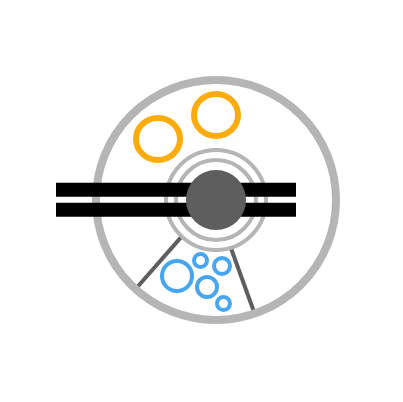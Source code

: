 <mxfile version="24.5.3" type="device">
  <diagram name="Page-1" id="ZcRAXSWJTWcisyccbfvs">
    <mxGraphModel dx="182" dy="112" grid="0" gridSize="5" guides="1" tooltips="1" connect="1" arrows="1" fold="1" page="1" pageScale="1" pageWidth="827" pageHeight="1169" math="0" shadow="0">
      <root>
        <mxCell id="0" />
        <mxCell id="1" parent="0" />
        <mxCell id="oKaNRxnb2JUF0dyPSk8N-1" value="" style="rounded=0;whiteSpace=wrap;html=1;fillColor=none;strokeColor=none;" vertex="1" parent="1">
          <mxGeometry x="252.25" y="640" width="200" height="200" as="geometry" />
        </mxCell>
        <mxCell id="E99lIGLiU7dL8v41JwiV-30" value="" style="endArrow=none;html=1;rounded=0;exitX=0.66;exitY=0.971;exitDx=0;exitDy=0;exitPerimeter=0;entryX=0.649;entryY=0.98;entryDx=0;entryDy=0;entryPerimeter=0;strokeWidth=2;strokeColor=#5E5E5E;" parent="1" source="E99lIGLiU7dL8v41JwiV-16" target="E99lIGLiU7dL8v41JwiV-20" edge="1">
          <mxGeometry width="50" height="50" relative="1" as="geometry">
            <mxPoint x="347" y="793" as="sourcePoint" />
            <mxPoint x="397" y="743" as="targetPoint" />
          </mxGeometry>
        </mxCell>
        <mxCell id="E99lIGLiU7dL8v41JwiV-34" value="" style="endArrow=none;html=1;rounded=0;exitX=0.166;exitY=0.87;exitDx=0;exitDy=0;exitPerimeter=0;entryX=0.156;entryY=0.866;entryDx=0;entryDy=0;strokeWidth=2;entryPerimeter=0;strokeColor=#5E5E5E;" parent="1" source="E99lIGLiU7dL8v41JwiV-16" target="E99lIGLiU7dL8v41JwiV-20" edge="1">
          <mxGeometry width="50" height="50" relative="1" as="geometry">
            <mxPoint x="384" y="802" as="sourcePoint" />
            <mxPoint x="372" y="769" as="targetPoint" />
          </mxGeometry>
        </mxCell>
        <mxCell id="E99lIGLiU7dL8v41JwiV-16" value="" style="ellipse;whiteSpace=wrap;html=1;fillColor=none;strokeWidth=4;strokeColor=#B5B5B5;" parent="1" vertex="1">
          <mxGeometry x="300" y="680" width="120" height="120" as="geometry" />
        </mxCell>
        <mxCell id="E99lIGLiU7dL8v41JwiV-20" value="" style="ellipse;whiteSpace=wrap;html=1;fillColor=none;strokeWidth=2;strokeColor=#B5B5B5;" parent="1" vertex="1">
          <mxGeometry x="335" y="715" width="50" height="50" as="geometry" />
        </mxCell>
        <mxCell id="E99lIGLiU7dL8v41JwiV-17" value="" style="ellipse;whiteSpace=wrap;html=1;fillColor=none;strokeWidth=2;strokeColor=#B5B5B5;" parent="1" vertex="1">
          <mxGeometry x="340" y="720" width="40" height="40" as="geometry" />
        </mxCell>
        <mxCell id="E99lIGLiU7dL8v41JwiV-18" value="" style="endArrow=none;html=1;rounded=0;strokeWidth=7;" parent="1" edge="1">
          <mxGeometry width="50" height="50" relative="1" as="geometry">
            <mxPoint x="280" y="734.92" as="sourcePoint" />
            <mxPoint x="400" y="734.92" as="targetPoint" />
          </mxGeometry>
        </mxCell>
        <mxCell id="E99lIGLiU7dL8v41JwiV-19" value="" style="endArrow=none;html=1;rounded=0;strokeWidth=7;" parent="1" edge="1">
          <mxGeometry width="50" height="50" relative="1" as="geometry">
            <mxPoint x="280" y="744.92" as="sourcePoint" />
            <mxPoint x="400" y="744.92" as="targetPoint" />
          </mxGeometry>
        </mxCell>
        <mxCell id="E99lIGLiU7dL8v41JwiV-22" value="" style="ellipse;whiteSpace=wrap;html=1;strokeColor=none;fillColor=#5E5E5E;" parent="1" vertex="1">
          <mxGeometry x="345" y="725" width="30" height="30" as="geometry" />
        </mxCell>
        <mxCell id="E99lIGLiU7dL8v41JwiV-23" value="" style="ellipse;whiteSpace=wrap;html=1;strokeColor=#46A6F0;fillColor=none;strokeWidth=2;" parent="1" vertex="1">
          <mxGeometry x="333" y="770.5" width="15" height="15" as="geometry" />
        </mxCell>
        <mxCell id="E99lIGLiU7dL8v41JwiV-25" value="" style="ellipse;whiteSpace=wrap;html=1;strokeColor=#46A6F0;fillColor=none;strokeWidth=2;" parent="1" vertex="1">
          <mxGeometry x="350.5" y="778.5" width="10" height="10" as="geometry" />
        </mxCell>
        <mxCell id="E99lIGLiU7dL8v41JwiV-26" value="" style="ellipse;whiteSpace=wrap;html=1;strokeColor=#46A6F0;fillColor=none;strokeWidth=2;" parent="1" vertex="1">
          <mxGeometry x="359" y="769" width="8" height="8" as="geometry" />
        </mxCell>
        <mxCell id="E99lIGLiU7dL8v41JwiV-31" value="" style="ellipse;whiteSpace=wrap;html=1;strokeColor=#46A6F0;fillColor=none;strokeWidth=2;" parent="1" vertex="1">
          <mxGeometry x="360.5" y="788.5" width="6.5" height="6.5" as="geometry" />
        </mxCell>
        <mxCell id="E99lIGLiU7dL8v41JwiV-36" value="" style="ellipse;whiteSpace=wrap;html=1;strokeColor=#46A6F0;fillColor=none;strokeWidth=2;" parent="1" vertex="1">
          <mxGeometry x="349" y="767" width="6.5" height="6.5" as="geometry" />
        </mxCell>
        <mxCell id="E99lIGLiU7dL8v41JwiV-47" value="" style="ellipse;whiteSpace=wrap;html=1;strokeColor=#FCAC0A;fillColor=none;strokeWidth=3;" parent="1" vertex="1">
          <mxGeometry x="320" y="699" width="22" height="21" as="geometry" />
        </mxCell>
        <mxCell id="E99lIGLiU7dL8v41JwiV-48" value="" style="ellipse;whiteSpace=wrap;html=1;strokeColor=#FCAC0A;fillColor=none;strokeWidth=3;" parent="1" vertex="1">
          <mxGeometry x="349" y="687" width="22" height="21" as="geometry" />
        </mxCell>
      </root>
    </mxGraphModel>
  </diagram>
</mxfile>

